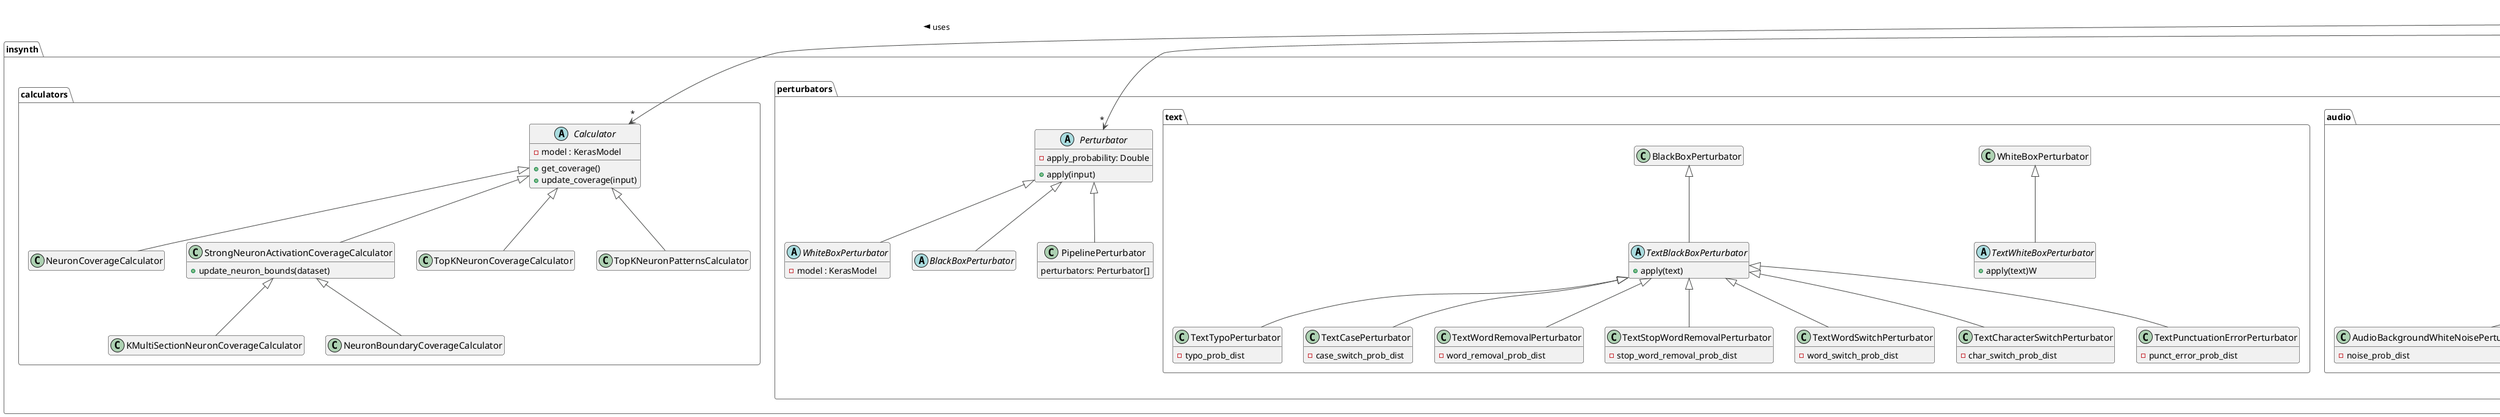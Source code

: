 @startuml
!theme vibrant
skinparam classFontSize 15
skinparam classFontName Times New Roman

package insynth {

package insynth.runners {
abstract class Runner{
- perturbators: Perturbator[]
- calculators: Calculator[]
- model: KerasModel
- dataset

+ run()
{abstract} + pre_prediction(input)
}

class BasicImageRunner extends Runner{}
class BasicAudioRunner extends Runner{}
class BasicTextRunner extends Runner{}

class ExtensiveImageRunner extends BasicImageRunner{}
class ExtensiveAudioRunner extends BasicAudioRunner{}
class ExtensiveTextRunner extends BasicTextRunner{}
}


package insynth.perturbators {


abstract class Perturbator{
- apply_probability: Double
+ apply(input)
}

abstract WhiteBoxPerturbator extends Perturbator{
  - model : KerasModel
  }

abstract BlackBoxPerturbator extends Perturbator{
}

class PipelinePerturbator extends Perturbator{
    perturbators: Perturbator[]
}




package insynth.perturbators.generic {
abstract GenericWhiteBoxPerturbator extends WhiteBoxPerturbator{
}
abstract GenericBlackBoxPerturbator extends BlackBoxPerturbator{}
class GenericProbabilityPerturbator extends GenericBlackBoxPerturbator{
    + fit(dataset)
}
}





package insynth.perturbators.image {
abstract ImageWhiteBoxPerturbator extends WhiteBoxPerturbator{
+ apply(image)
}
abstract ImageBlackBoxPerturbator extends BlackBoxPerturbator{
+ apply(image)
}
class ImageNoisePerturbator extends ImageBlackBoxPerturbator{
    - noise_prob_dist
}

class ImageBrightnessPerturbator extends ImageBlackBoxPerturbator{
    - brightness_change_prob_dist
}
class ImageContrastPerturbator extends ImageBlackBoxPerturbator{
    - contrast_change_prob_dist
}
class ImageSharpnessPerturbator extends ImageBlackBoxPerturbator{
    - sharpness_change_prob_dist
}
class ImageFlipPerturbator extends ImageBlackBoxPerturbator{
    - transformation_type
}
class ImageOcclusionPerturbator extends ImageBlackBoxPerturbator{
    - strength_prob_dist
    - width_prob_dist
    - height_prob_dist
}
class ImageCompressionPerturbator extends ImageBlackBoxPerturbator{
    - compression_prob_dist
}
class ImagePixelizePerturbator extends ImageBlackBoxPerturbator{
    - pixelization_prob_dist
}
}


package insynth.perturbators.audio {
abstract AudioBlackBoxPerturbator extends BlackBoxPerturbator{
+ apply(audio)
}
abstract AudioWhiteBoxPerturbator extends WhiteBoxPerturbator{
+ apply(audio)
}
class AudioBackgroundWhiteNoisePerturbator extends AudioBlackBoxPerturbator{
    - noise_prob_dist
}

class AudioCompressionPerturbator extends AudioBlackBoxPerturbator{
    - compression_prob_dist
}
class AudioPitchPerturbator extends AudioBlackBoxPerturbator{
    - pitch_prob_dist
}

class AudioClippingPerturbator extends AudioBlackBoxPerturbator{
    - clipping_prob_dist
}
class AudioVolumePerturbator extends AudioBlackBoxPerturbator{
    - volume_prob_dist
}
class AudioEchoPerturbator extends AudioBlackBoxPerturbator{
    - echo_prob_dist
}
class AudioShortNoisePerturbator extends AudioBlackBoxPerturbator{
    - noise_types: String[]
}
class AudioBackgroundNoisePerturbator extends AudioBlackBoxPerturbator{
    - noise_types: String[]
}
class AudioImpulseResponsePerturbator extends AudioBlackBoxPerturbator{
    - impulse_types: String[]
}
}

package insynth.perturbators.text {
abstract TextWhiteBoxPerturbator extends WhiteBoxPerturbator{
+ apply(text)W
}

abstract TextBlackBoxPerturbator extends BlackBoxPerturbator{
+ apply(text)
}
class TextTypoPerturbator extends TextBlackBoxPerturbator{
    - typo_prob_dist
}
class TextCasePerturbator extends TextBlackBoxPerturbator{
    - case_switch_prob_dist
}
class TextWordRemovalPerturbator extends TextBlackBoxPerturbator{
    - word_removal_prob_dist
}
class TextStopWordRemovalPerturbator extends TextBlackBoxPerturbator{
    - stop_word_removal_prob_dist
}

class TextWordSwitchPerturbator extends TextBlackBoxPerturbator{
    - word_switch_prob_dist
}
class TextCharacterSwitchPerturbator extends TextBlackBoxPerturbator{
    - char_switch_prob_dist
}
class TextPunctuationErrorPerturbator extends TextBlackBoxPerturbator{
    - punct_error_prob_dist
}
}
}

package insynth.calculators {
abstract class Calculator{
- model : KerasModel
+ get_coverage()
+ update_coverage(input)
}
class NeuronCoverageCalculator extends Calculator{

}
class StrongNeuronActivationCoverageCalculator extends Calculator{
+ update_neuron_bounds(dataset)
}

class KMultiSectionNeuronCoverageCalculator extends StrongNeuronActivationCoverageCalculator{}

class NeuronBoundaryCoverageCalculator extends StrongNeuronActivationCoverageCalculator{}

class TopKNeuronCoverageCalculator extends Calculator{}

class TopKNeuronPatternsCalculator extends Calculator{}
}
}
Runner "1" -> "*" Calculator : uses >
Perturbator "*" <- "1" Runner: < uses


hide empty members
@enduml